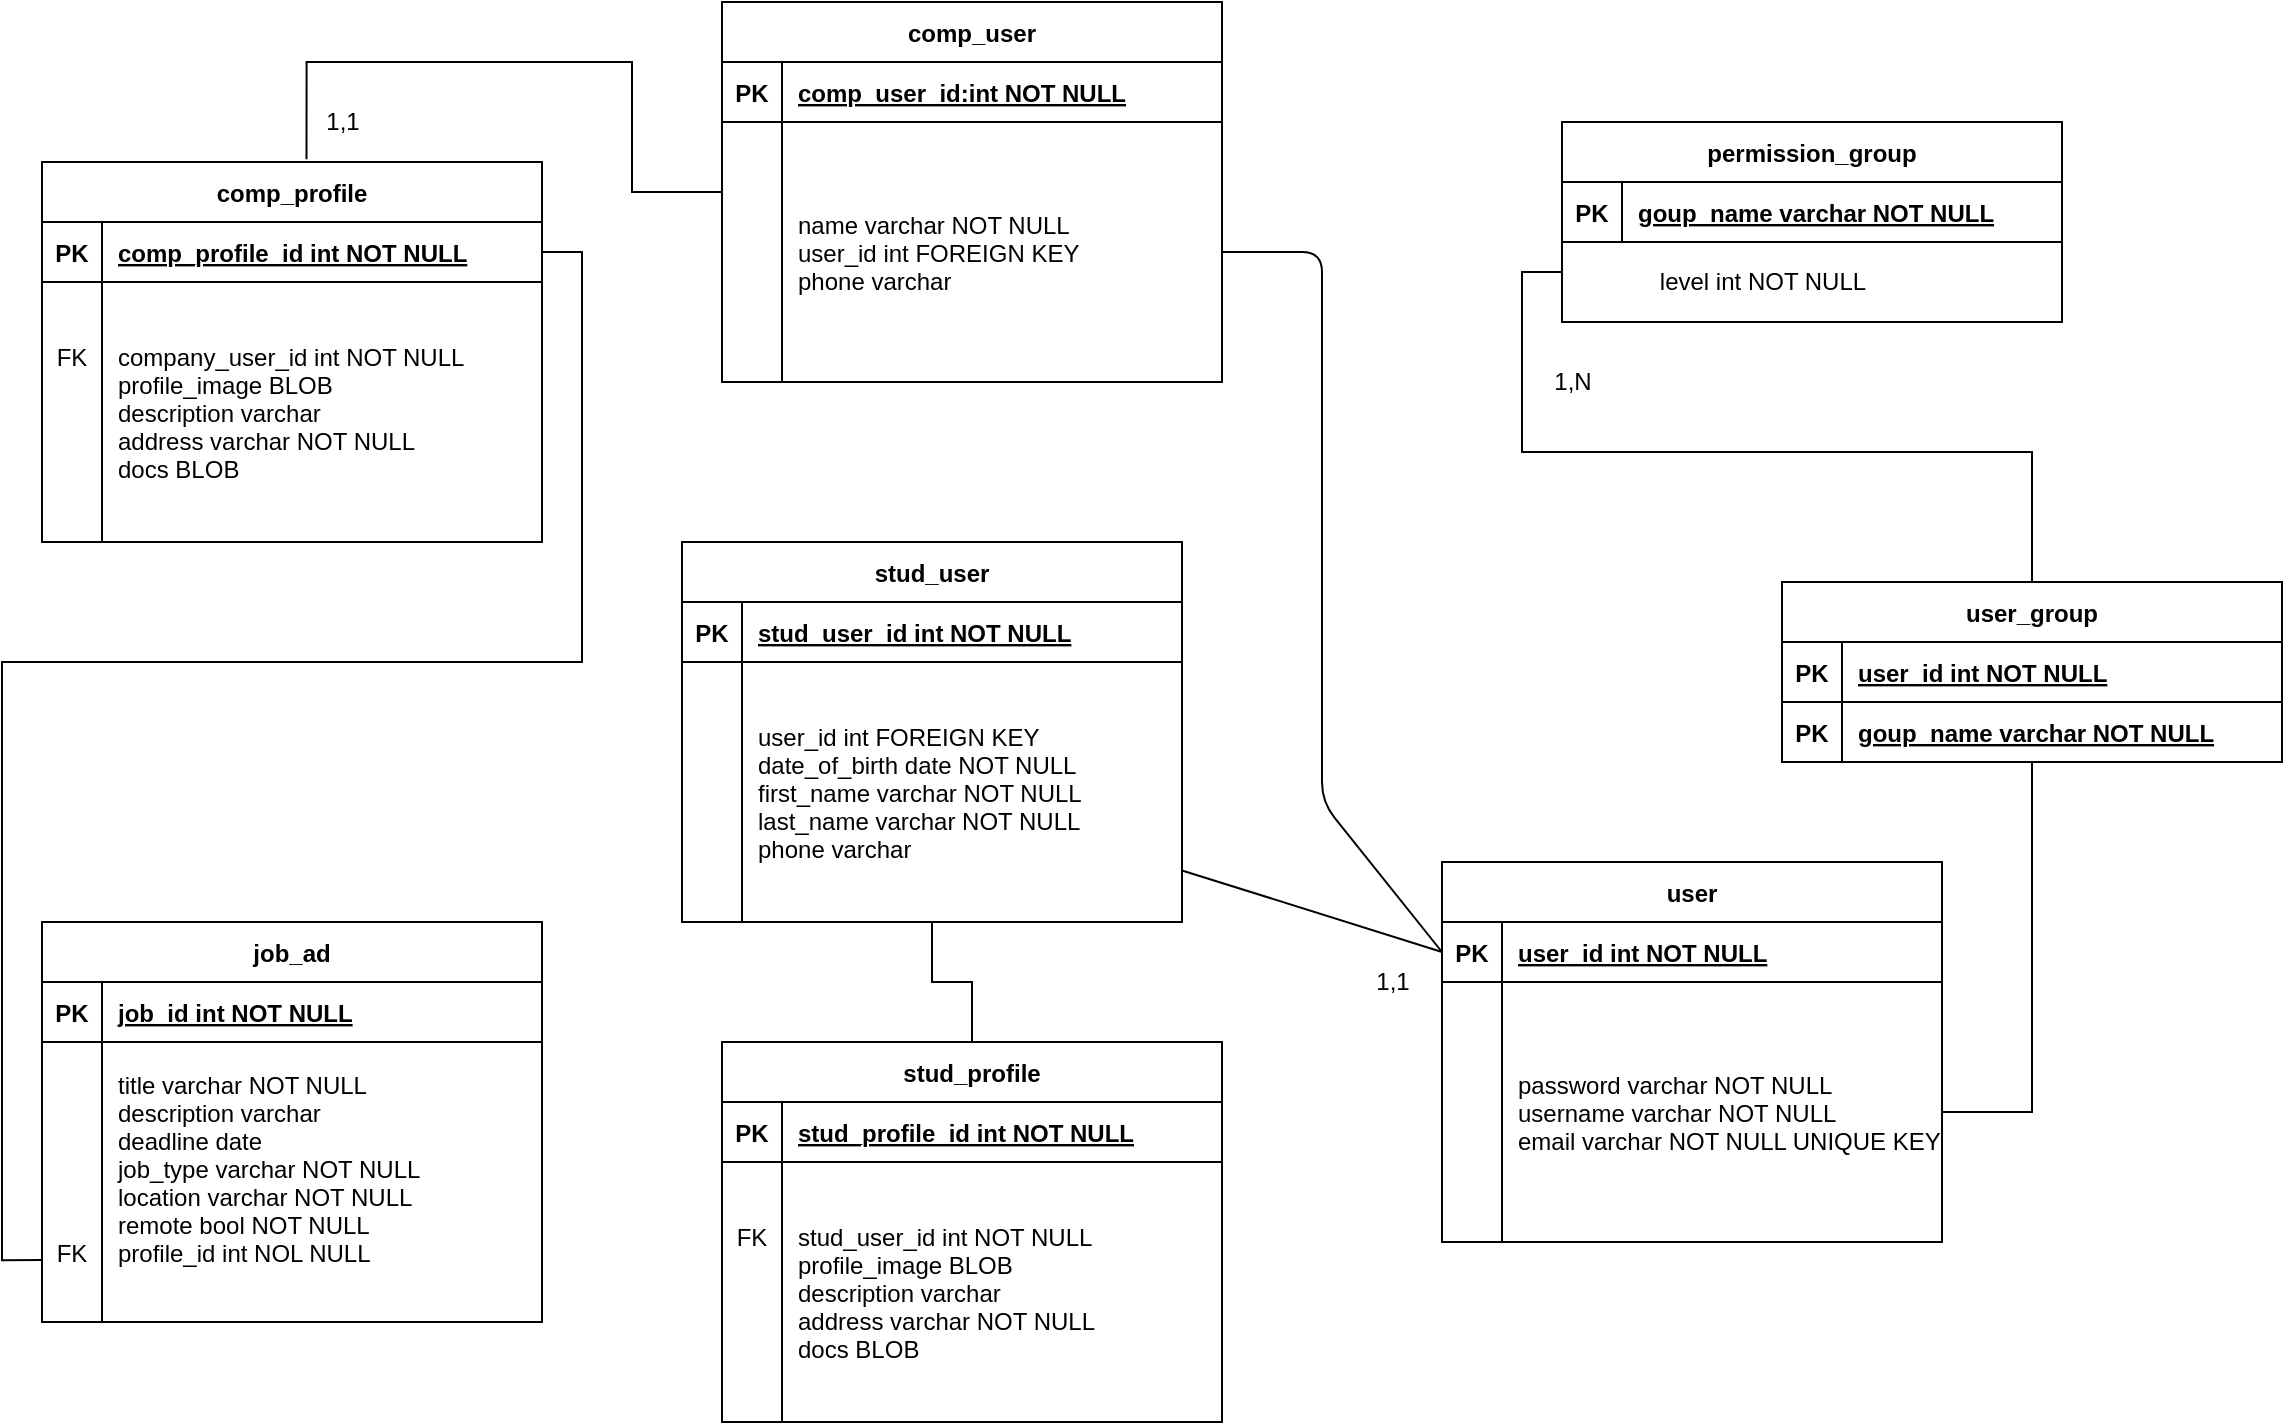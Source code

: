 <mxfile version="15.5.4" type="embed" pages="2"><diagram id="R2lEEEUBdFMjLlhIrx00" name="Logisch"><mxGraphModel dx="2248" dy="672" grid="1" gridSize="10" guides="1" tooltips="1" connect="1" arrows="1" fold="1" page="1" pageScale="1" pageWidth="850" pageHeight="1100" math="0" shadow="0" extFonts="Permanent Marker^https://fonts.googleapis.com/css?family=Permanent+Marker"><root><mxCell id="0"/><mxCell id="1" parent="0"/><mxCell id="C-vyLk0tnHw3VtMMgP7b-13" value="permission_group" style="shape=table;startSize=30;container=1;collapsible=1;childLayout=tableLayout;fixedRows=1;rowLines=0;fontStyle=1;align=center;resizeLast=1;" parent="1" vertex="1"><mxGeometry x="130" y="90" width="250" height="100" as="geometry"/></mxCell><mxCell id="C-vyLk0tnHw3VtMMgP7b-14" value="" style="shape=partialRectangle;collapsible=0;dropTarget=0;pointerEvents=0;fillColor=none;points=[[0,0.5],[1,0.5]];portConstraint=eastwest;top=0;left=0;right=0;bottom=1;" parent="C-vyLk0tnHw3VtMMgP7b-13" vertex="1"><mxGeometry y="30" width="250" height="30" as="geometry"/></mxCell><mxCell id="C-vyLk0tnHw3VtMMgP7b-15" value="PK" style="shape=partialRectangle;overflow=hidden;connectable=0;fillColor=none;top=0;left=0;bottom=0;right=0;fontStyle=1;" parent="C-vyLk0tnHw3VtMMgP7b-14" vertex="1"><mxGeometry width="30" height="30" as="geometry"><mxRectangle width="30" height="30" as="alternateBounds"/></mxGeometry></mxCell><mxCell id="C-vyLk0tnHw3VtMMgP7b-16" value="goup_name varchar NOT NULL" style="shape=partialRectangle;overflow=hidden;connectable=0;fillColor=none;top=0;left=0;bottom=0;right=0;align=left;spacingLeft=6;fontStyle=5;" parent="C-vyLk0tnHw3VtMMgP7b-14" vertex="1"><mxGeometry x="30" width="220" height="30" as="geometry"><mxRectangle width="220" height="30" as="alternateBounds"/></mxGeometry></mxCell><mxCell id="oCtHquc3aqy1SS7fhUfA-3" value="job_ad" style="shape=table;startSize=30;container=1;collapsible=1;childLayout=tableLayout;fixedRows=1;rowLines=0;fontStyle=1;align=center;resizeLast=1;" parent="1" vertex="1"><mxGeometry x="-630" y="490" width="250" height="200" as="geometry"/></mxCell><mxCell id="oCtHquc3aqy1SS7fhUfA-4" value="" style="shape=partialRectangle;collapsible=0;dropTarget=0;pointerEvents=0;fillColor=none;points=[[0,0.5],[1,0.5]];portConstraint=eastwest;top=0;left=0;right=0;bottom=1;" parent="oCtHquc3aqy1SS7fhUfA-3" vertex="1"><mxGeometry y="30" width="250" height="30" as="geometry"/></mxCell><mxCell id="oCtHquc3aqy1SS7fhUfA-5" value="PK" style="shape=partialRectangle;overflow=hidden;connectable=0;fillColor=none;top=0;left=0;bottom=0;right=0;fontStyle=1;" parent="oCtHquc3aqy1SS7fhUfA-4" vertex="1"><mxGeometry width="30" height="30" as="geometry"><mxRectangle width="30" height="30" as="alternateBounds"/></mxGeometry></mxCell><mxCell id="oCtHquc3aqy1SS7fhUfA-6" value="job_id int NOT NULL" style="shape=partialRectangle;overflow=hidden;connectable=0;fillColor=none;top=0;left=0;bottom=0;right=0;align=left;spacingLeft=6;fontStyle=5;" parent="oCtHquc3aqy1SS7fhUfA-4" vertex="1"><mxGeometry x="30" width="220" height="30" as="geometry"><mxRectangle width="220" height="30" as="alternateBounds"/></mxGeometry></mxCell><mxCell id="oCtHquc3aqy1SS7fhUfA-7" value="" style="shape=partialRectangle;collapsible=0;dropTarget=0;pointerEvents=0;fillColor=none;points=[[0,0.5],[1,0.5]];portConstraint=eastwest;top=0;left=0;right=0;bottom=0;" parent="oCtHquc3aqy1SS7fhUfA-3" vertex="1"><mxGeometry y="60" width="250" height="140" as="geometry"/></mxCell><mxCell id="oCtHquc3aqy1SS7fhUfA-8" value="&#10;&#10;&#10;&#10;&#10;FK" style="shape=partialRectangle;overflow=hidden;connectable=0;fillColor=none;top=0;left=0;bottom=0;right=0;" parent="oCtHquc3aqy1SS7fhUfA-7" vertex="1"><mxGeometry width="30" height="140" as="geometry"><mxRectangle width="30" height="140" as="alternateBounds"/></mxGeometry></mxCell><mxCell id="oCtHquc3aqy1SS7fhUfA-9" value="title varchar NOT NULL&#10;description varchar&#10;deadline date&#10;job_type varchar NOT NULL&#10;location varchar NOT NULL&#10;remote bool NOT NULL&#10;profile_id int NOL NULL&#10;" style="shape=partialRectangle;overflow=hidden;connectable=0;fillColor=none;top=0;left=0;bottom=0;right=0;align=left;spacingLeft=6;" parent="oCtHquc3aqy1SS7fhUfA-7" vertex="1"><mxGeometry x="30" width="220" height="140" as="geometry"><mxRectangle width="220" height="140" as="alternateBounds"/></mxGeometry></mxCell><mxCell id="oCtHquc3aqy1SS7fhUfA-12" value="comp_profile" style="shape=table;startSize=30;container=1;collapsible=1;childLayout=tableLayout;fixedRows=1;rowLines=0;fontStyle=1;align=center;resizeLast=1;" parent="1" vertex="1"><mxGeometry x="-630" y="110" width="250" height="190" as="geometry"/></mxCell><mxCell id="oCtHquc3aqy1SS7fhUfA-13" value="" style="shape=partialRectangle;collapsible=0;dropTarget=0;pointerEvents=0;fillColor=none;points=[[0,0.5],[1,0.5]];portConstraint=eastwest;top=0;left=0;right=0;bottom=1;" parent="oCtHquc3aqy1SS7fhUfA-12" vertex="1"><mxGeometry y="30" width="250" height="30" as="geometry"/></mxCell><mxCell id="oCtHquc3aqy1SS7fhUfA-14" value="PK" style="shape=partialRectangle;overflow=hidden;connectable=0;fillColor=none;top=0;left=0;bottom=0;right=0;fontStyle=1;" parent="oCtHquc3aqy1SS7fhUfA-13" vertex="1"><mxGeometry width="30" height="30" as="geometry"><mxRectangle width="30" height="30" as="alternateBounds"/></mxGeometry></mxCell><mxCell id="oCtHquc3aqy1SS7fhUfA-15" value="comp_profile_id int NOT NULL" style="shape=partialRectangle;overflow=hidden;connectable=0;fillColor=none;top=0;left=0;bottom=0;right=0;align=left;spacingLeft=6;fontStyle=5;" parent="oCtHquc3aqy1SS7fhUfA-13" vertex="1"><mxGeometry x="30" width="220" height="30" as="geometry"><mxRectangle width="220" height="30" as="alternateBounds"/></mxGeometry></mxCell><mxCell id="oCtHquc3aqy1SS7fhUfA-16" value="" style="shape=partialRectangle;collapsible=0;dropTarget=0;pointerEvents=0;fillColor=none;points=[[0,0.5],[1,0.5]];portConstraint=eastwest;top=0;left=0;right=0;bottom=0;" parent="oCtHquc3aqy1SS7fhUfA-12" vertex="1"><mxGeometry y="60" width="250" height="130" as="geometry"/></mxCell><mxCell id="oCtHquc3aqy1SS7fhUfA-17" value="FK&#10;&#10;&#10;&#10;" style="shape=partialRectangle;overflow=hidden;connectable=0;fillColor=none;top=0;left=0;bottom=0;right=0;" parent="oCtHquc3aqy1SS7fhUfA-16" vertex="1"><mxGeometry width="30" height="130" as="geometry"><mxRectangle width="30" height="130" as="alternateBounds"/></mxGeometry></mxCell><mxCell id="oCtHquc3aqy1SS7fhUfA-18" value="company_user_id int NOT NULL&#10;profile_image BLOB&#10;description varchar &#10;address varchar NOT NULL&#10;docs BLOB" style="shape=partialRectangle;overflow=hidden;connectable=0;fillColor=none;top=0;left=0;bottom=0;right=0;align=left;spacingLeft=6;fontStyle=0" parent="oCtHquc3aqy1SS7fhUfA-16" vertex="1"><mxGeometry x="30" width="220" height="130" as="geometry"><mxRectangle width="220" height="130" as="alternateBounds"/></mxGeometry></mxCell><mxCell id="oCtHquc3aqy1SS7fhUfA-36" style="edgeStyle=orthogonalEdgeStyle;rounded=0;orthogonalLoop=1;jettySize=auto;html=1;entryX=-0.002;entryY=0.779;entryDx=0;entryDy=0;entryPerimeter=0;startArrow=none;startFill=0;endArrow=none;endFill=0;exitX=1;exitY=0.5;exitDx=0;exitDy=0;" parent="1" source="oCtHquc3aqy1SS7fhUfA-13" target="oCtHquc3aqy1SS7fhUfA-7" edge="1"><mxGeometry relative="1" as="geometry"/></mxCell><mxCell id="5" value="level int NOT NULL" style="text;html=1;align=center;verticalAlign=middle;resizable=0;points=[];autosize=1;strokeColor=none;fillColor=none;" parent="1" vertex="1"><mxGeometry x="170" y="160" width="120" height="20" as="geometry"/></mxCell><mxCell id="39" style="edgeStyle=orthogonalEdgeStyle;rounded=0;orthogonalLoop=1;jettySize=auto;html=1;endArrow=none;endFill=0;" parent="1" source="6" target="20" edge="1"><mxGeometry relative="1" as="geometry"/></mxCell><mxCell id="6" value="stud_user" style="shape=table;startSize=30;container=1;collapsible=1;childLayout=tableLayout;fixedRows=1;rowLines=0;fontStyle=1;align=center;resizeLast=1;" parent="1" vertex="1"><mxGeometry x="-310" y="300" width="250" height="190" as="geometry"/></mxCell><mxCell id="7" value="" style="shape=partialRectangle;collapsible=0;dropTarget=0;pointerEvents=0;fillColor=none;points=[[0,0.5],[1,0.5]];portConstraint=eastwest;top=0;left=0;right=0;bottom=1;" parent="6" vertex="1"><mxGeometry y="30" width="250" height="30" as="geometry"/></mxCell><mxCell id="8" value="PK" style="shape=partialRectangle;overflow=hidden;connectable=0;fillColor=none;top=0;left=0;bottom=0;right=0;fontStyle=1;" parent="7" vertex="1"><mxGeometry width="30" height="30" as="geometry"><mxRectangle width="30" height="30" as="alternateBounds"/></mxGeometry></mxCell><mxCell id="9" value="stud_user_id int NOT NULL" style="shape=partialRectangle;overflow=hidden;connectable=0;fillColor=none;top=0;left=0;bottom=0;right=0;align=left;spacingLeft=6;fontStyle=5;" parent="7" vertex="1"><mxGeometry x="30" width="220" height="30" as="geometry"><mxRectangle width="220" height="30" as="alternateBounds"/></mxGeometry></mxCell><mxCell id="10" value="" style="shape=partialRectangle;collapsible=0;dropTarget=0;pointerEvents=0;fillColor=none;points=[[0,0.5],[1,0.5]];portConstraint=eastwest;top=0;left=0;right=0;bottom=0;" parent="6" vertex="1"><mxGeometry y="60" width="250" height="130" as="geometry"/></mxCell><mxCell id="11" value="" style="shape=partialRectangle;overflow=hidden;connectable=0;fillColor=none;top=0;left=0;bottom=0;right=0;" parent="10" vertex="1"><mxGeometry width="30" height="130" as="geometry"><mxRectangle width="30" height="130" as="alternateBounds"/></mxGeometry></mxCell><mxCell id="12" value="user_id int FOREIGN KEY&#10;date_of_birth date NOT NULL&#10;first_name varchar NOT NULL&#10;last_name varchar NOT NULL&#10;phone varchar" style="shape=partialRectangle;overflow=hidden;connectable=0;fillColor=none;top=0;left=0;bottom=0;right=0;align=left;spacingLeft=6;" parent="10" vertex="1"><mxGeometry x="30" width="220" height="130" as="geometry"><mxRectangle width="220" height="130" as="alternateBounds"/></mxGeometry></mxCell><mxCell id="40" style="edgeStyle=orthogonalEdgeStyle;rounded=0;orthogonalLoop=1;jettySize=auto;html=1;entryX=0.529;entryY=-0.007;entryDx=0;entryDy=0;entryPerimeter=0;endArrow=none;endFill=0;" parent="1" source="13" target="oCtHquc3aqy1SS7fhUfA-12" edge="1"><mxGeometry relative="1" as="geometry"><Array as="points"><mxPoint x="-335" y="125"/><mxPoint x="-335" y="60"/><mxPoint x="-498" y="60"/></Array></mxGeometry></mxCell><mxCell id="13" value="comp_user" style="shape=table;startSize=30;container=1;collapsible=1;childLayout=tableLayout;fixedRows=1;rowLines=0;fontStyle=1;align=center;resizeLast=1;" parent="1" vertex="1"><mxGeometry x="-290" y="30" width="250" height="190" as="geometry"/></mxCell><mxCell id="14" value="" style="shape=partialRectangle;collapsible=0;dropTarget=0;pointerEvents=0;fillColor=none;points=[[0,0.5],[1,0.5]];portConstraint=eastwest;top=0;left=0;right=0;bottom=1;" parent="13" vertex="1"><mxGeometry y="30" width="250" height="30" as="geometry"/></mxCell><mxCell id="15" value="PK" style="shape=partialRectangle;overflow=hidden;connectable=0;fillColor=none;top=0;left=0;bottom=0;right=0;fontStyle=1;" parent="14" vertex="1"><mxGeometry width="30" height="30" as="geometry"><mxRectangle width="30" height="30" as="alternateBounds"/></mxGeometry></mxCell><mxCell id="16" value="comp_user_id:int NOT NULL" style="shape=partialRectangle;overflow=hidden;connectable=0;fillColor=none;top=0;left=0;bottom=0;right=0;align=left;spacingLeft=6;fontStyle=5;" parent="14" vertex="1"><mxGeometry x="30" width="220" height="30" as="geometry"><mxRectangle width="220" height="30" as="alternateBounds"/></mxGeometry></mxCell><mxCell id="17" value="" style="shape=partialRectangle;collapsible=0;dropTarget=0;pointerEvents=0;fillColor=none;points=[[0,0.5],[1,0.5]];portConstraint=eastwest;top=0;left=0;right=0;bottom=0;" parent="13" vertex="1"><mxGeometry y="60" width="250" height="130" as="geometry"/></mxCell><mxCell id="18" value="" style="shape=partialRectangle;overflow=hidden;connectable=0;fillColor=none;top=0;left=0;bottom=0;right=0;" parent="17" vertex="1"><mxGeometry width="30" height="130" as="geometry"><mxRectangle width="30" height="130" as="alternateBounds"/></mxGeometry></mxCell><mxCell id="19" value="name varchar NOT NULL&#10;user_id int FOREIGN KEY&#10;phone varchar" style="shape=partialRectangle;overflow=hidden;connectable=0;fillColor=none;top=0;left=0;bottom=0;right=0;align=left;spacingLeft=6;" parent="17" vertex="1"><mxGeometry x="30" width="220" height="130" as="geometry"><mxRectangle width="220" height="130" as="alternateBounds"/></mxGeometry></mxCell><mxCell id="20" value="stud_profile" style="shape=table;startSize=30;container=1;collapsible=1;childLayout=tableLayout;fixedRows=1;rowLines=0;fontStyle=1;align=center;resizeLast=1;" parent="1" vertex="1"><mxGeometry x="-290" y="550" width="250" height="190" as="geometry"/></mxCell><mxCell id="21" value="" style="shape=partialRectangle;collapsible=0;dropTarget=0;pointerEvents=0;fillColor=none;points=[[0,0.5],[1,0.5]];portConstraint=eastwest;top=0;left=0;right=0;bottom=1;" parent="20" vertex="1"><mxGeometry y="30" width="250" height="30" as="geometry"/></mxCell><mxCell id="22" value="PK" style="shape=partialRectangle;overflow=hidden;connectable=0;fillColor=none;top=0;left=0;bottom=0;right=0;fontStyle=1;" parent="21" vertex="1"><mxGeometry width="30" height="30" as="geometry"><mxRectangle width="30" height="30" as="alternateBounds"/></mxGeometry></mxCell><mxCell id="23" value="stud_profile_id int NOT NULL" style="shape=partialRectangle;overflow=hidden;connectable=0;fillColor=none;top=0;left=0;bottom=0;right=0;align=left;spacingLeft=6;fontStyle=5;" parent="21" vertex="1"><mxGeometry x="30" width="220" height="30" as="geometry"><mxRectangle width="220" height="30" as="alternateBounds"/></mxGeometry></mxCell><mxCell id="24" value="" style="shape=partialRectangle;collapsible=0;dropTarget=0;pointerEvents=0;fillColor=none;points=[[0,0.5],[1,0.5]];portConstraint=eastwest;top=0;left=0;right=0;bottom=0;" parent="20" vertex="1"><mxGeometry y="60" width="250" height="130" as="geometry"/></mxCell><mxCell id="25" value="FK&#10;&#10;&#10;&#10;" style="shape=partialRectangle;overflow=hidden;connectable=0;fillColor=none;top=0;left=0;bottom=0;right=0;" parent="24" vertex="1"><mxGeometry width="30" height="130" as="geometry"><mxRectangle width="30" height="130" as="alternateBounds"/></mxGeometry></mxCell><mxCell id="26" value="stud_user_id int NOT NULL&#10;profile_image BLOB&#10;description varchar &#10;address varchar NOT NULL&#10;docs BLOB" style="shape=partialRectangle;overflow=hidden;connectable=0;fillColor=none;top=0;left=0;bottom=0;right=0;align=left;spacingLeft=6;" parent="24" vertex="1"><mxGeometry x="30" width="220" height="130" as="geometry"><mxRectangle width="220" height="130" as="alternateBounds"/></mxGeometry></mxCell><mxCell id="35" style="edgeStyle=orthogonalEdgeStyle;rounded=0;orthogonalLoop=1;jettySize=auto;html=1;entryX=0;entryY=0.75;entryDx=0;entryDy=0;endArrow=none;endFill=0;" parent="1" source="27" target="C-vyLk0tnHw3VtMMgP7b-13" edge="1"><mxGeometry relative="1" as="geometry"/></mxCell><mxCell id="36" style="edgeStyle=orthogonalEdgeStyle;rounded=0;orthogonalLoop=1;jettySize=auto;html=1;endArrow=none;endFill=0;entryX=1;entryY=0.5;entryDx=0;entryDy=0;" parent="1" source="27" target="y5CUCEXgKgvH5bJ2dIs5-45" edge="1"><mxGeometry relative="1" as="geometry"/></mxCell><mxCell id="27" value="user_group" style="shape=table;startSize=30;container=1;collapsible=1;childLayout=tableLayout;fixedRows=1;rowLines=0;fontStyle=1;align=center;resizeLast=1;" parent="1" vertex="1"><mxGeometry x="240" y="320" width="250" height="90" as="geometry"/></mxCell><mxCell id="28" value="" style="shape=partialRectangle;collapsible=0;dropTarget=0;pointerEvents=0;fillColor=none;points=[[0,0.5],[1,0.5]];portConstraint=eastwest;top=0;left=0;right=0;bottom=1;" parent="27" vertex="1"><mxGeometry y="30" width="250" height="30" as="geometry"/></mxCell><mxCell id="29" value="PK" style="shape=partialRectangle;overflow=hidden;connectable=0;fillColor=none;top=0;left=0;bottom=0;right=0;fontStyle=1;" parent="28" vertex="1"><mxGeometry width="30" height="30" as="geometry"><mxRectangle width="30" height="30" as="alternateBounds"/></mxGeometry></mxCell><mxCell id="30" value="user_id int NOT NULL" style="shape=partialRectangle;overflow=hidden;connectable=0;fillColor=none;top=0;left=0;bottom=0;right=0;align=left;spacingLeft=6;fontStyle=5;" parent="28" vertex="1"><mxGeometry x="30" width="220" height="30" as="geometry"><mxRectangle width="220" height="30" as="alternateBounds"/></mxGeometry></mxCell><mxCell id="31" value="" style="shape=partialRectangle;collapsible=0;dropTarget=0;pointerEvents=0;fillColor=none;points=[[0,0.5],[1,0.5]];portConstraint=eastwest;top=0;left=0;right=0;bottom=0;" parent="27" vertex="1"><mxGeometry y="60" width="250" height="30" as="geometry"/></mxCell><mxCell id="32" value="PK" style="shape=partialRectangle;overflow=hidden;connectable=0;fillColor=none;top=0;left=0;bottom=0;right=0;fontStyle=1" parent="31" vertex="1"><mxGeometry width="30" height="30" as="geometry"><mxRectangle width="30" height="30" as="alternateBounds"/></mxGeometry></mxCell><mxCell id="33" value="goup_name varchar NOT NULL" style="shape=partialRectangle;overflow=hidden;connectable=0;fillColor=none;top=0;left=0;bottom=0;right=0;align=left;spacingLeft=6;fontStyle=5" parent="31" vertex="1"><mxGeometry x="30" width="220" height="30" as="geometry"><mxRectangle width="220" height="30" as="alternateBounds"/></mxGeometry></mxCell><mxCell id="37" value="1,1" style="text;html=1;align=center;verticalAlign=middle;resizable=0;points=[];autosize=1;strokeColor=none;fillColor=none;" parent="1" vertex="1"><mxGeometry x="30" y="510" width="30" height="20" as="geometry"/></mxCell><mxCell id="38" value="1,N" style="text;html=1;align=center;verticalAlign=middle;resizable=0;points=[];autosize=1;strokeColor=none;fillColor=none;" parent="1" vertex="1"><mxGeometry x="120" y="210" width="30" height="20" as="geometry"/></mxCell><mxCell id="y5CUCEXgKgvH5bJ2dIs5-40" value="1,1" style="text;html=1;align=center;verticalAlign=middle;resizable=0;points=[];autosize=1;strokeColor=none;fillColor=none;" parent="1" vertex="1"><mxGeometry x="-495" y="80" width="30" height="20" as="geometry"/></mxCell><mxCell id="y5CUCEXgKgvH5bJ2dIs5-41" value="user" style="shape=table;startSize=30;container=1;collapsible=1;childLayout=tableLayout;fixedRows=1;rowLines=0;fontStyle=1;align=center;resizeLast=1;" parent="1" vertex="1"><mxGeometry x="70" y="460" width="250" height="190" as="geometry"/></mxCell><mxCell id="y5CUCEXgKgvH5bJ2dIs5-42" value="" style="shape=partialRectangle;collapsible=0;dropTarget=0;pointerEvents=0;fillColor=none;points=[[0,0.5],[1,0.5]];portConstraint=eastwest;top=0;left=0;right=0;bottom=1;" parent="y5CUCEXgKgvH5bJ2dIs5-41" vertex="1"><mxGeometry y="30" width="250" height="30" as="geometry"/></mxCell><mxCell id="y5CUCEXgKgvH5bJ2dIs5-43" value="PK" style="shape=partialRectangle;overflow=hidden;connectable=0;fillColor=none;top=0;left=0;bottom=0;right=0;fontStyle=1;" parent="y5CUCEXgKgvH5bJ2dIs5-42" vertex="1"><mxGeometry width="30" height="30" as="geometry"><mxRectangle width="30" height="30" as="alternateBounds"/></mxGeometry></mxCell><mxCell id="y5CUCEXgKgvH5bJ2dIs5-44" value="user_id int NOT NULL" style="shape=partialRectangle;overflow=hidden;connectable=0;fillColor=none;top=0;left=0;bottom=0;right=0;align=left;spacingLeft=6;fontStyle=5;" parent="y5CUCEXgKgvH5bJ2dIs5-42" vertex="1"><mxGeometry x="30" width="220" height="30" as="geometry"><mxRectangle width="220" height="30" as="alternateBounds"/></mxGeometry></mxCell><mxCell id="y5CUCEXgKgvH5bJ2dIs5-45" value="" style="shape=partialRectangle;collapsible=0;dropTarget=0;pointerEvents=0;fillColor=none;points=[[0,0.5],[1,0.5]];portConstraint=eastwest;top=0;left=0;right=0;bottom=0;" parent="y5CUCEXgKgvH5bJ2dIs5-41" vertex="1"><mxGeometry y="60" width="250" height="130" as="geometry"/></mxCell><mxCell id="y5CUCEXgKgvH5bJ2dIs5-46" value="" style="shape=partialRectangle;overflow=hidden;connectable=0;fillColor=none;top=0;left=0;bottom=0;right=0;" parent="y5CUCEXgKgvH5bJ2dIs5-45" vertex="1"><mxGeometry width="30" height="130" as="geometry"><mxRectangle width="30" height="130" as="alternateBounds"/></mxGeometry></mxCell><mxCell id="y5CUCEXgKgvH5bJ2dIs5-47" value="password varchar NOT NULL&#10;username varchar NOT NULL&#10;email varchar NOT NULL UNIQUE KEY" style="shape=partialRectangle;overflow=hidden;connectable=0;fillColor=none;top=0;left=0;bottom=0;right=0;align=left;spacingLeft=6;" parent="y5CUCEXgKgvH5bJ2dIs5-45" vertex="1"><mxGeometry x="30" width="220" height="130" as="geometry"><mxRectangle width="220" height="130" as="alternateBounds"/></mxGeometry></mxCell><mxCell id="y5CUCEXgKgvH5bJ2dIs5-49" style="edgeStyle=none;html=1;entryX=0;entryY=0.5;entryDx=0;entryDy=0;endArrow=none;endFill=0;" parent="1" source="10" target="y5CUCEXgKgvH5bJ2dIs5-42" edge="1"><mxGeometry relative="1" as="geometry"/></mxCell><mxCell id="y5CUCEXgKgvH5bJ2dIs5-50" style="edgeStyle=none;html=1;entryX=0;entryY=0.5;entryDx=0;entryDy=0;endArrow=none;endFill=0;exitX=1;exitY=0.5;exitDx=0;exitDy=0;" parent="1" source="17" target="y5CUCEXgKgvH5bJ2dIs5-42" edge="1"><mxGeometry relative="1" as="geometry"><Array as="points"><mxPoint x="10" y="155"/><mxPoint x="10" y="430"/></Array></mxGeometry></mxCell></root></mxGraphModel></diagram><diagram id="V4uwi5X2ksBb3gP0lLI-" name="Semantisch"><mxGraphModel dx="1439" dy="791" grid="1" gridSize="10" guides="1" tooltips="1" connect="1" arrows="1" fold="1" page="1" pageScale="1" pageWidth="850" pageHeight="1100" math="0" shadow="0"><root><mxCell id="nWNUjF1E9qa1LFOPbgsn-0"/><mxCell id="nWNUjF1E9qa1LFOPbgsn-1" parent="nWNUjF1E9qa1LFOPbgsn-0"/><mxCell id="nWNUjF1E9qa1LFOPbgsn-2" style="edgeStyle=orthogonalEdgeStyle;rounded=0;orthogonalLoop=1;jettySize=auto;html=1;entryX=0;entryY=0.25;entryDx=0;entryDy=0;fontSize=12;endArrow=none;endFill=0;" parent="nWNUjF1E9qa1LFOPbgsn-1" source="nWNUjF1E9qa1LFOPbgsn-3" target="nWNUjF1E9qa1LFOPbgsn-23" edge="1"><mxGeometry relative="1" as="geometry"/></mxCell><mxCell id="nWNUjF1E9qa1LFOPbgsn-3" value="hat_PermissionGroup" style="shape=rhombus;perimeter=rhombusPerimeter;whiteSpace=wrap;html=1;align=center;" parent="nWNUjF1E9qa1LFOPbgsn-1" vertex="1"><mxGeometry x="600" y="231" width="160" height="60" as="geometry"/></mxCell><mxCell id="nWNUjF1E9qa1LFOPbgsn-5" value="User" style="swimlane;fontStyle=0;childLayout=stackLayout;horizontal=1;startSize=26;horizontalStack=0;resizeParent=1;resizeParentMax=0;resizeLast=0;collapsible=1;marginBottom=0;align=center;fontSize=14;" parent="nWNUjF1E9qa1LFOPbgsn-1" vertex="1"><mxGeometry x="380" y="220" width="160" height="296" as="geometry"/></mxCell><mxCell id="nWNUjF1E9qa1LFOPbgsn-6" value="user_id: int" style="text;strokeColor=none;fillColor=none;spacingLeft=4;spacingRight=4;overflow=hidden;rotatable=0;points=[[0,0.5],[1,0.5]];portConstraint=eastwest;fontSize=12;fontStyle=4" parent="nWNUjF1E9qa1LFOPbgsn-5" vertex="1"><mxGeometry y="26" width="160" height="30" as="geometry"/></mxCell><mxCell id="nWNUjF1E9qa1LFOPbgsn-7" value="date_of_birth: date" style="text;strokeColor=none;fillColor=none;spacingLeft=4;spacingRight=4;overflow=hidden;rotatable=0;points=[[0,0.5],[1,0.5]];portConstraint=eastwest;fontSize=12;" parent="nWNUjF1E9qa1LFOPbgsn-5" vertex="1"><mxGeometry y="56" width="160" height="30" as="geometry"/></mxCell><mxCell id="nWNUjF1E9qa1LFOPbgsn-8" value="first_name: varchar&#10;" style="text;strokeColor=none;fillColor=none;spacingLeft=4;spacingRight=4;overflow=hidden;rotatable=0;points=[[0,0.5],[1,0.5]];portConstraint=eastwest;fontSize=12;" parent="nWNUjF1E9qa1LFOPbgsn-5" vertex="1"><mxGeometry y="86" width="160" height="30" as="geometry"/></mxCell><mxCell id="nWNUjF1E9qa1LFOPbgsn-9" value="last_name: varchar&#10;" style="text;strokeColor=none;fillColor=none;spacingLeft=4;spacingRight=4;overflow=hidden;rotatable=0;points=[[0,0.5],[1,0.5]];portConstraint=eastwest;fontSize=12;" parent="nWNUjF1E9qa1LFOPbgsn-5" vertex="1"><mxGeometry y="116" width="160" height="30" as="geometry"/></mxCell><mxCell id="nWNUjF1E9qa1LFOPbgsn-10" value="email: varchar" style="text;strokeColor=none;fillColor=none;spacingLeft=4;spacingRight=4;overflow=hidden;rotatable=0;points=[[0,0.5],[1,0.5]];portConstraint=eastwest;fontSize=12;" parent="nWNUjF1E9qa1LFOPbgsn-5" vertex="1"><mxGeometry y="146" width="160" height="30" as="geometry"/></mxCell><mxCell id="nWNUjF1E9qa1LFOPbgsn-11" value="occupation: varchar" style="text;strokeColor=none;fillColor=none;spacingLeft=4;spacingRight=4;overflow=hidden;rotatable=0;points=[[0,0.5],[1,0.5]];portConstraint=eastwest;fontSize=12;" parent="nWNUjF1E9qa1LFOPbgsn-5" vertex="1"><mxGeometry y="176" width="160" height="30" as="geometry"/></mxCell><mxCell id="nWNUjF1E9qa1LFOPbgsn-12" value="password: varchar" style="text;strokeColor=none;fillColor=none;spacingLeft=4;spacingRight=4;overflow=hidden;rotatable=0;points=[[0,0.5],[1,0.5]];portConstraint=eastwest;fontSize=12;" parent="nWNUjF1E9qa1LFOPbgsn-5" vertex="1"><mxGeometry y="206" width="160" height="30" as="geometry"/></mxCell><mxCell id="nWNUjF1E9qa1LFOPbgsn-13" value="phone: varchar" style="text;strokeColor=none;fillColor=none;spacingLeft=4;spacingRight=4;overflow=hidden;rotatable=0;points=[[0,0.5],[1,0.5]];portConstraint=eastwest;fontSize=12;" parent="nWNUjF1E9qa1LFOPbgsn-5" vertex="1"><mxGeometry y="236" width="160" height="30" as="geometry"/></mxCell><mxCell id="nWNUjF1E9qa1LFOPbgsn-14" value="username: varchar" style="text;strokeColor=none;fillColor=none;spacingLeft=4;spacingRight=4;overflow=hidden;rotatable=0;points=[[0,0.5],[1,0.5]];portConstraint=eastwest;fontSize=12;" parent="nWNUjF1E9qa1LFOPbgsn-5" vertex="1"><mxGeometry y="266" width="160" height="30" as="geometry"/></mxCell><mxCell id="nWNUjF1E9qa1LFOPbgsn-23" value="PermissionGroup" style="swimlane;fontStyle=0;childLayout=stackLayout;horizontal=1;startSize=26;horizontalStack=0;resizeParent=1;resizeParentMax=0;resizeLast=0;collapsible=1;marginBottom=0;align=center;fontSize=14;" parent="nWNUjF1E9qa1LFOPbgsn-1" vertex="1"><mxGeometry x="850" y="240" width="160" height="86" as="geometry"/></mxCell><mxCell id="nWNUjF1E9qa1LFOPbgsn-24" value="group_name: varchar" style="text;strokeColor=none;fillColor=none;spacingLeft=4;spacingRight=4;overflow=hidden;rotatable=0;points=[[0,0.5],[1,0.5]];portConstraint=eastwest;fontSize=12;fontStyle=4" parent="nWNUjF1E9qa1LFOPbgsn-23" vertex="1"><mxGeometry y="26" width="160" height="30" as="geometry"/></mxCell><mxCell id="nWNUjF1E9qa1LFOPbgsn-25" value="level: int" style="text;strokeColor=none;fillColor=none;spacingLeft=4;spacingRight=4;overflow=hidden;rotatable=0;points=[[0,0.5],[1,0.5]];portConstraint=eastwest;fontSize=12;" parent="nWNUjF1E9qa1LFOPbgsn-23" vertex="1"><mxGeometry y="56" width="160" height="30" as="geometry"/></mxCell><mxCell id="nWNUjF1E9qa1LFOPbgsn-26" style="edgeStyle=orthogonalEdgeStyle;rounded=0;orthogonalLoop=1;jettySize=auto;html=1;entryX=0;entryY=0.5;entryDx=0;entryDy=0;fontSize=12;endArrow=none;endFill=0;" parent="nWNUjF1E9qa1LFOPbgsn-1" source="nWNUjF1E9qa1LFOPbgsn-6" target="nWNUjF1E9qa1LFOPbgsn-3" edge="1"><mxGeometry relative="1" as="geometry"/></mxCell><mxCell id="nWNUjF1E9qa1LFOPbgsn-30" style="rounded=0;orthogonalLoop=1;jettySize=auto;html=1;entryX=0;entryY=0.5;entryDx=0;entryDy=0;fontSize=12;endArrow=none;endFill=0;" parent="nWNUjF1E9qa1LFOPbgsn-1" source="nWNUjF1E9qa1LFOPbgsn-31" target="nWNUjF1E9qa1LFOPbgsn-39" edge="1"><mxGeometry relative="1" as="geometry"/></mxCell><mxCell id="nWNUjF1E9qa1LFOPbgsn-31" value="JobAd" style="swimlane;fontStyle=0;childLayout=stackLayout;horizontal=1;startSize=26;horizontalStack=0;resizeParent=1;resizeParentMax=0;resizeLast=0;collapsible=1;marginBottom=0;align=center;fontSize=14;" parent="nWNUjF1E9qa1LFOPbgsn-1" vertex="1"><mxGeometry x="880" y="962" width="160" height="236" as="geometry"/></mxCell><mxCell id="nWNUjF1E9qa1LFOPbgsn-32" value="job_id: int" style="text;strokeColor=none;fillColor=none;spacingLeft=4;spacingRight=4;overflow=hidden;rotatable=0;points=[[0,0.5],[1,0.5]];portConstraint=eastwest;fontSize=12;fontStyle=4" parent="nWNUjF1E9qa1LFOPbgsn-31" vertex="1"><mxGeometry y="26" width="160" height="30" as="geometry"/></mxCell><mxCell id="nWNUjF1E9qa1LFOPbgsn-33" value="title: varchar" style="text;strokeColor=none;fillColor=none;spacingLeft=4;spacingRight=4;overflow=hidden;rotatable=0;points=[[0,0.5],[1,0.5]];portConstraint=eastwest;fontSize=12;" parent="nWNUjF1E9qa1LFOPbgsn-31" vertex="1"><mxGeometry y="56" width="160" height="30" as="geometry"/></mxCell><mxCell id="nWNUjF1E9qa1LFOPbgsn-34" value="description: varchar" style="text;strokeColor=none;fillColor=none;spacingLeft=4;spacingRight=4;overflow=hidden;rotatable=0;points=[[0,0.5],[1,0.5]];portConstraint=eastwest;fontSize=12;" parent="nWNUjF1E9qa1LFOPbgsn-31" vertex="1"><mxGeometry y="86" width="160" height="30" as="geometry"/></mxCell><mxCell id="nWNUjF1E9qa1LFOPbgsn-35" value="deadline: date" style="text;strokeColor=none;fillColor=none;spacingLeft=4;spacingRight=4;overflow=hidden;rotatable=0;points=[[0,0.5],[1,0.5]];portConstraint=eastwest;fontSize=12;" parent="nWNUjF1E9qa1LFOPbgsn-31" vertex="1"><mxGeometry y="116" width="160" height="30" as="geometry"/></mxCell><mxCell id="nWNUjF1E9qa1LFOPbgsn-36" value="job_type: varchar" style="text;strokeColor=none;fillColor=none;spacingLeft=4;spacingRight=4;overflow=hidden;rotatable=0;points=[[0,0.5],[1,0.5]];portConstraint=eastwest;fontSize=12;" parent="nWNUjF1E9qa1LFOPbgsn-31" vertex="1"><mxGeometry y="146" width="160" height="30" as="geometry"/></mxCell><mxCell id="nWNUjF1E9qa1LFOPbgsn-37" value="location: varchar" style="text;strokeColor=none;fillColor=none;spacingLeft=4;spacingRight=4;overflow=hidden;rotatable=0;points=[[0,0.5],[1,0.5]];portConstraint=eastwest;fontSize=12;" parent="nWNUjF1E9qa1LFOPbgsn-31" vertex="1"><mxGeometry y="176" width="160" height="30" as="geometry"/></mxCell><mxCell id="nWNUjF1E9qa1LFOPbgsn-38" value="remote: bool" style="text;strokeColor=none;fillColor=none;spacingLeft=4;spacingRight=4;overflow=hidden;rotatable=0;points=[[0,0.5],[1,0.5]];portConstraint=eastwest;fontSize=12;" parent="nWNUjF1E9qa1LFOPbgsn-31" vertex="1"><mxGeometry y="206" width="160" height="30" as="geometry"/></mxCell><mxCell id="F6j0jKHrMxfBKdpTTL7P-19" style="edgeStyle=orthogonalEdgeStyle;rounded=0;orthogonalLoop=1;jettySize=auto;html=1;entryX=1;entryY=0.5;entryDx=0;entryDy=0;endArrow=none;endFill=0;" edge="1" parent="nWNUjF1E9qa1LFOPbgsn-1" source="nWNUjF1E9qa1LFOPbgsn-39" target="F6j0jKHrMxfBKdpTTL7P-8"><mxGeometry relative="1" as="geometry"/></mxCell><mxCell id="nWNUjF1E9qa1LFOPbgsn-39" value="CompProfil_erstellt_JobAd" style="shape=rhombus;perimeter=rhombusPerimeter;whiteSpace=wrap;html=1;align=center;fontSize=12;" parent="nWNUjF1E9qa1LFOPbgsn-1" vertex="1"><mxGeometry x="1090" y="1045" width="220" height="70" as="geometry"/></mxCell><mxCell id="nWNUjF1E9qa1LFOPbgsn-40" style="rounded=0;orthogonalLoop=1;jettySize=auto;html=1;entryX=0;entryY=1;entryDx=0;entryDy=0;entryPerimeter=0;fontSize=12;endArrow=none;endFill=0;" parent="nWNUjF1E9qa1LFOPbgsn-1" source="nWNUjF1E9qa1LFOPbgsn-42" target="nWNUjF1E9qa1LFOPbgsn-48" edge="1"><mxGeometry relative="1" as="geometry"><Array as="points"><mxPoint x="350" y="630"/></Array></mxGeometry></mxCell><mxCell id="nWNUjF1E9qa1LFOPbgsn-42" value="Student" style="swimlane;fontStyle=0;childLayout=stackLayout;horizontal=1;startSize=26;horizontalStack=0;resizeParent=1;resizeParentMax=0;resizeLast=0;collapsible=1;marginBottom=0;align=center;fontSize=14;" parent="nWNUjF1E9qa1LFOPbgsn-1" vertex="1"><mxGeometry x="240" y="700" width="160" height="56" as="geometry"/></mxCell><mxCell id="nWNUjF1E9qa1LFOPbgsn-43" value="student_id: int" style="text;strokeColor=none;fillColor=none;spacingLeft=4;spacingRight=4;overflow=hidden;rotatable=0;points=[[0,0.5],[1,0.5]];portConstraint=eastwest;fontSize=12;fontStyle=4" parent="nWNUjF1E9qa1LFOPbgsn-42" vertex="1"><mxGeometry y="26" width="160" height="30" as="geometry"/></mxCell><mxCell id="nWNUjF1E9qa1LFOPbgsn-44" style="rounded=0;orthogonalLoop=1;jettySize=auto;html=1;entryX=1;entryY=1;entryDx=0;entryDy=0;entryPerimeter=0;fontSize=12;endArrow=none;endFill=0;" parent="nWNUjF1E9qa1LFOPbgsn-1" source="nWNUjF1E9qa1LFOPbgsn-45" target="nWNUjF1E9qa1LFOPbgsn-48" edge="1"><mxGeometry relative="1" as="geometry"><Array as="points"><mxPoint x="480" y="630"/></Array></mxGeometry></mxCell><mxCell id="nWNUjF1E9qa1LFOPbgsn-45" value="Company" style="swimlane;fontStyle=0;childLayout=stackLayout;horizontal=1;startSize=26;horizontalStack=0;resizeParent=1;resizeParentMax=0;resizeLast=0;collapsible=1;marginBottom=0;align=center;fontSize=14;" parent="nWNUjF1E9qa1LFOPbgsn-1" vertex="1"><mxGeometry x="430" y="700" width="160" height="56" as="geometry"/></mxCell><mxCell id="nWNUjF1E9qa1LFOPbgsn-46" value="PK: company_id: int" style="text;strokeColor=none;fillColor=none;spacingLeft=4;spacingRight=4;overflow=hidden;rotatable=0;points=[[0,0.5],[1,0.5]];portConstraint=eastwest;fontSize=12;fontStyle=4" parent="nWNUjF1E9qa1LFOPbgsn-45" vertex="1"><mxGeometry y="26" width="160" height="30" as="geometry"/></mxCell><mxCell id="nWNUjF1E9qa1LFOPbgsn-47" style="rounded=0;orthogonalLoop=1;jettySize=auto;html=1;fontSize=12;endArrow=none;endFill=0;" parent="nWNUjF1E9qa1LFOPbgsn-1" source="nWNUjF1E9qa1LFOPbgsn-48" target="nWNUjF1E9qa1LFOPbgsn-5" edge="1"><mxGeometry relative="1" as="geometry"/></mxCell><mxCell id="nWNUjF1E9qa1LFOPbgsn-48" value="" style="verticalLabelPosition=bottom;verticalAlign=top;html=1;shape=mxgraph.basic.acute_triangle;dx=0.5;fontSize=12;" parent="nWNUjF1E9qa1LFOPbgsn-1" vertex="1"><mxGeometry x="400" y="570" width="40" height="36" as="geometry"/></mxCell><mxCell id="nWNUjF1E9qa1LFOPbgsn-49" value="P" style="text;html=1;strokeColor=none;fillColor=none;align=center;verticalAlign=middle;whiteSpace=wrap;rounded=0;fontSize=12;" parent="nWNUjF1E9qa1LFOPbgsn-1" vertex="1"><mxGeometry x="390" y="580" width="60" height="30" as="geometry"/></mxCell><mxCell id="nWNUjF1E9qa1LFOPbgsn-50" value="0,N" style="text;html=1;strokeColor=none;fillColor=none;align=center;verticalAlign=middle;whiteSpace=wrap;rounded=0;fontSize=12;" parent="nWNUjF1E9qa1LFOPbgsn-1" vertex="1"><mxGeometry x="535" y="231" width="60" height="30" as="geometry"/></mxCell><mxCell id="nWNUjF1E9qa1LFOPbgsn-51" value="1,2" style="text;html=1;strokeColor=none;fillColor=none;align=center;verticalAlign=middle;whiteSpace=wrap;rounded=0;fontSize=12;" parent="nWNUjF1E9qa1LFOPbgsn-1" vertex="1"><mxGeometry x="800" y="231" width="60" height="30" as="geometry"/></mxCell><mxCell id="nWNUjF1E9qa1LFOPbgsn-53" style="edgeStyle=orthogonalEdgeStyle;rounded=0;orthogonalLoop=1;jettySize=auto;html=1;fontSize=12;endArrow=none;endFill=0;" parent="nWNUjF1E9qa1LFOPbgsn-1" source="nWNUjF1E9qa1LFOPbgsn-54" target="nWNUjF1E9qa1LFOPbgsn-31" edge="1"><mxGeometry relative="1" as="geometry"/></mxCell><mxCell id="nWNUjF1E9qa1LFOPbgsn-54" value="Stud_bewirbt_sich_auf_Job" style="shape=rhombus;perimeter=rhombusPerimeter;whiteSpace=wrap;html=1;align=center;fontSize=12;" parent="nWNUjF1E9qa1LFOPbgsn-1" vertex="1"><mxGeometry x="510" y="1047" width="200" height="66" as="geometry"/></mxCell><mxCell id="nWNUjF1E9qa1LFOPbgsn-56" value="1,1" style="text;html=1;strokeColor=none;fillColor=none;align=center;verticalAlign=middle;whiteSpace=wrap;rounded=0;fontSize=12;" parent="nWNUjF1E9qa1LFOPbgsn-1" vertex="1"><mxGeometry x="275" y="756" width="60" height="30" as="geometry"/></mxCell><mxCell id="_hUGstiEGrMV31taHmQH-12" value="StudentProfile" style="swimlane;fontStyle=0;childLayout=stackLayout;horizontal=1;startSize=26;horizontalStack=0;resizeParent=1;resizeParentMax=0;resizeLast=0;collapsible=1;marginBottom=0;align=center;fontSize=14;" parent="nWNUjF1E9qa1LFOPbgsn-1" vertex="1"><mxGeometry x="245" y="950" width="160" height="220" as="geometry"/></mxCell><mxCell id="F6j0jKHrMxfBKdpTTL7P-7" value="docs: BLOB" style="text;strokeColor=none;fillColor=none;spacingLeft=4;spacingRight=4;overflow=hidden;rotatable=0;points=[[0,0.5],[1,0.5]];portConstraint=eastwest;fontSize=12;" vertex="1" parent="_hUGstiEGrMV31taHmQH-12"><mxGeometry y="26" width="160" height="30" as="geometry"/></mxCell><mxCell id="F6j0jKHrMxfBKdpTTL7P-6" value="adress: varchar" style="text;strokeColor=none;fillColor=none;spacingLeft=4;spacingRight=4;overflow=hidden;rotatable=0;points=[[0,0.5],[1,0.5]];portConstraint=eastwest;fontSize=12;" vertex="1" parent="_hUGstiEGrMV31taHmQH-12"><mxGeometry y="56" width="160" height="30" as="geometry"/></mxCell><mxCell id="F6j0jKHrMxfBKdpTTL7P-5" value="description: varchar" style="text;strokeColor=none;fillColor=none;spacingLeft=4;spacingRight=4;overflow=hidden;rotatable=0;points=[[0,0.5],[1,0.5]];portConstraint=eastwest;fontSize=12;" vertex="1" parent="_hUGstiEGrMV31taHmQH-12"><mxGeometry y="86" width="160" height="30" as="geometry"/></mxCell><mxCell id="F6j0jKHrMxfBKdpTTL7P-4" value="proifle_image: BLOB" style="text;strokeColor=none;fillColor=none;spacingLeft=4;spacingRight=4;overflow=hidden;rotatable=0;points=[[0,0.5],[1,0.5]];portConstraint=eastwest;fontSize=12;" vertex="1" parent="_hUGstiEGrMV31taHmQH-12"><mxGeometry y="116" width="160" height="30" as="geometry"/></mxCell><mxCell id="F6j0jKHrMxfBKdpTTL7P-3" value="profile_id: int" style="text;strokeColor=none;fillColor=none;spacingLeft=4;spacingRight=4;overflow=hidden;rotatable=0;points=[[0,0.5],[1,0.5]];portConstraint=eastwest;fontSize=12;fontStyle=4" vertex="1" parent="_hUGstiEGrMV31taHmQH-12"><mxGeometry y="146" width="160" height="30" as="geometry"/></mxCell><mxCell id="_hUGstiEGrMV31taHmQH-13" value="stud_profile_id: int" style="text;strokeColor=none;fillColor=none;spacingLeft=4;spacingRight=4;overflow=hidden;rotatable=0;points=[[0,0.5],[1,0.5]];portConstraint=eastwest;fontSize=12;fontStyle=4" parent="_hUGstiEGrMV31taHmQH-12" vertex="1"><mxGeometry y="176" width="160" height="44" as="geometry"/></mxCell><mxCell id="_hUGstiEGrMV31taHmQH-14" value="CompanyProfile" style="swimlane;fontStyle=0;childLayout=stackLayout;horizontal=1;startSize=26;horizontalStack=0;resizeParent=1;resizeParentMax=0;resizeLast=0;collapsible=1;marginBottom=0;align=center;fontSize=14;" parent="nWNUjF1E9qa1LFOPbgsn-1" vertex="1"><mxGeometry x="900" y="640" width="160" height="206" as="geometry"/></mxCell><mxCell id="_hUGstiEGrMV31taHmQH-15" value="comp_profile_id: int" style="text;strokeColor=none;fillColor=none;spacingLeft=4;spacingRight=4;overflow=hidden;rotatable=0;points=[[0,0.5],[1,0.5]];portConstraint=eastwest;fontSize=12;fontStyle=4" parent="_hUGstiEGrMV31taHmQH-14" vertex="1"><mxGeometry y="26" width="160" height="30" as="geometry"/></mxCell><mxCell id="F6j0jKHrMxfBKdpTTL7P-8" value="profile_id: int" style="text;strokeColor=none;fillColor=none;spacingLeft=4;spacingRight=4;overflow=hidden;rotatable=0;points=[[0,0.5],[1,0.5]];portConstraint=eastwest;fontSize=12;fontStyle=4" vertex="1" parent="_hUGstiEGrMV31taHmQH-14"><mxGeometry y="56" width="160" height="30" as="geometry"/></mxCell><mxCell id="F6j0jKHrMxfBKdpTTL7P-12" value="docs: BLOB" style="text;strokeColor=none;fillColor=none;spacingLeft=4;spacingRight=4;overflow=hidden;rotatable=0;points=[[0,0.5],[1,0.5]];portConstraint=eastwest;fontSize=12;" vertex="1" parent="_hUGstiEGrMV31taHmQH-14"><mxGeometry y="86" width="160" height="30" as="geometry"/></mxCell><mxCell id="F6j0jKHrMxfBKdpTTL7P-11" value="adress: varchar" style="text;strokeColor=none;fillColor=none;spacingLeft=4;spacingRight=4;overflow=hidden;rotatable=0;points=[[0,0.5],[1,0.5]];portConstraint=eastwest;fontSize=12;" vertex="1" parent="_hUGstiEGrMV31taHmQH-14"><mxGeometry y="116" width="160" height="30" as="geometry"/></mxCell><mxCell id="F6j0jKHrMxfBKdpTTL7P-10" value="description: varchar" style="text;strokeColor=none;fillColor=none;spacingLeft=4;spacingRight=4;overflow=hidden;rotatable=0;points=[[0,0.5],[1,0.5]];portConstraint=eastwest;fontSize=12;" vertex="1" parent="_hUGstiEGrMV31taHmQH-14"><mxGeometry y="146" width="160" height="30" as="geometry"/></mxCell><mxCell id="F6j0jKHrMxfBKdpTTL7P-9" value="proifle_image: BLOB" style="text;strokeColor=none;fillColor=none;spacingLeft=4;spacingRight=4;overflow=hidden;rotatable=0;points=[[0,0.5],[1,0.5]];portConstraint=eastwest;fontSize=12;" vertex="1" parent="_hUGstiEGrMV31taHmQH-14"><mxGeometry y="176" width="160" height="30" as="geometry"/></mxCell><mxCell id="F6j0jKHrMxfBKdpTTL7P-23" style="edgeStyle=orthogonalEdgeStyle;rounded=0;orthogonalLoop=1;jettySize=auto;html=1;entryX=0.5;entryY=0;entryDx=0;entryDy=0;endArrow=none;endFill=0;" edge="1" parent="nWNUjF1E9qa1LFOPbgsn-1" source="F6j0jKHrMxfBKdpTTL7P-14" target="_hUGstiEGrMV31taHmQH-12"><mxGeometry relative="1" as="geometry"/></mxCell><mxCell id="F6j0jKHrMxfBKdpTTL7P-14" value="Student_hat_Profil" style="shape=rhombus;perimeter=rhombusPerimeter;whiteSpace=wrap;html=1;align=center;fontSize=12;" vertex="1" parent="nWNUjF1E9qa1LFOPbgsn-1"><mxGeometry x="225" y="830" width="200" height="66" as="geometry"/></mxCell><mxCell id="F6j0jKHrMxfBKdpTTL7P-25" style="edgeStyle=orthogonalEdgeStyle;rounded=0;orthogonalLoop=1;jettySize=auto;html=1;entryX=0;entryY=0.5;entryDx=0;entryDy=0;endArrow=none;endFill=0;" edge="1" parent="nWNUjF1E9qa1LFOPbgsn-1" source="F6j0jKHrMxfBKdpTTL7P-17" target="F6j0jKHrMxfBKdpTTL7P-12"><mxGeometry relative="1" as="geometry"/></mxCell><mxCell id="F6j0jKHrMxfBKdpTTL7P-17" value="Company_hat_Profil" style="shape=rhombus;perimeter=rhombusPerimeter;whiteSpace=wrap;html=1;align=center;fontSize=12;" vertex="1" parent="nWNUjF1E9qa1LFOPbgsn-1"><mxGeometry x="640" y="708" width="200" height="66" as="geometry"/></mxCell><mxCell id="F6j0jKHrMxfBKdpTTL7P-20" style="edgeStyle=orthogonalEdgeStyle;rounded=0;orthogonalLoop=1;jettySize=auto;html=1;entryX=0;entryY=0.5;entryDx=0;entryDy=0;endArrow=none;endFill=0;" edge="1" parent="nWNUjF1E9qa1LFOPbgsn-1" source="F6j0jKHrMxfBKdpTTL7P-4" target="nWNUjF1E9qa1LFOPbgsn-54"><mxGeometry relative="1" as="geometry"/></mxCell><mxCell id="F6j0jKHrMxfBKdpTTL7P-22" style="edgeStyle=orthogonalEdgeStyle;rounded=0;orthogonalLoop=1;jettySize=auto;html=1;entryX=0.5;entryY=0;entryDx=0;entryDy=0;endArrow=none;endFill=0;exitX=0.519;exitY=1;exitDx=0;exitDy=0;exitPerimeter=0;" edge="1" parent="nWNUjF1E9qa1LFOPbgsn-1" source="nWNUjF1E9qa1LFOPbgsn-43" target="F6j0jKHrMxfBKdpTTL7P-14"><mxGeometry relative="1" as="geometry"/></mxCell><mxCell id="F6j0jKHrMxfBKdpTTL7P-24" style="edgeStyle=orthogonalEdgeStyle;rounded=0;orthogonalLoop=1;jettySize=auto;html=1;entryX=0;entryY=0.5;entryDx=0;entryDy=0;endArrow=none;endFill=0;" edge="1" parent="nWNUjF1E9qa1LFOPbgsn-1" source="nWNUjF1E9qa1LFOPbgsn-46" target="F6j0jKHrMxfBKdpTTL7P-17"><mxGeometry relative="1" as="geometry"/></mxCell><mxCell id="F6j0jKHrMxfBKdpTTL7P-26" value="1,1" style="text;html=1;align=center;verticalAlign=middle;resizable=0;points=[];autosize=1;strokeColor=none;fillColor=none;" vertex="1" parent="nWNUjF1E9qa1LFOPbgsn-1"><mxGeometry x="595" y="710" width="30" height="20" as="geometry"/></mxCell><mxCell id="F6j0jKHrMxfBKdpTTL7P-27" value="1,1" style="text;html=1;align=center;verticalAlign=middle;resizable=0;points=[];autosize=1;strokeColor=none;fillColor=none;" vertex="1" parent="nWNUjF1E9qa1LFOPbgsn-1"><mxGeometry x="835" y="710" width="30" height="20" as="geometry"/></mxCell><mxCell id="F6j0jKHrMxfBKdpTTL7P-28" value="1,1" style="text;html=1;align=center;verticalAlign=middle;resizable=0;points=[];autosize=1;strokeColor=none;fillColor=none;" vertex="1" parent="nWNUjF1E9qa1LFOPbgsn-1"><mxGeometry x="290" y="930" width="30" height="20" as="geometry"/></mxCell><mxCell id="F6j0jKHrMxfBKdpTTL7P-29" value="0,N" style="text;html=1;align=center;verticalAlign=middle;resizable=0;points=[];autosize=1;strokeColor=none;fillColor=none;" vertex="1" parent="nWNUjF1E9qa1LFOPbgsn-1"><mxGeometry x="410" y="1060" width="30" height="20" as="geometry"/></mxCell><mxCell id="F6j0jKHrMxfBKdpTTL7P-30" value="0,N" style="text;html=1;align=center;verticalAlign=middle;resizable=0;points=[];autosize=1;strokeColor=none;fillColor=none;" vertex="1" parent="nWNUjF1E9qa1LFOPbgsn-1"><mxGeometry x="850" y="1060" width="30" height="20" as="geometry"/></mxCell><mxCell id="F6j0jKHrMxfBKdpTTL7P-31" value="0,N" style="text;html=1;align=center;verticalAlign=middle;resizable=0;points=[];autosize=1;strokeColor=none;fillColor=none;" vertex="1" parent="nWNUjF1E9qa1LFOPbgsn-1"><mxGeometry x="1060" y="688" width="30" height="20" as="geometry"/></mxCell><mxCell id="F6j0jKHrMxfBKdpTTL7P-32" value="1,1" style="text;html=1;align=center;verticalAlign=middle;resizable=0;points=[];autosize=1;strokeColor=none;fillColor=none;" vertex="1" parent="nWNUjF1E9qa1LFOPbgsn-1"><mxGeometry x="1040" y="1060" width="30" height="20" as="geometry"/></mxCell></root></mxGraphModel></diagram></mxfile>